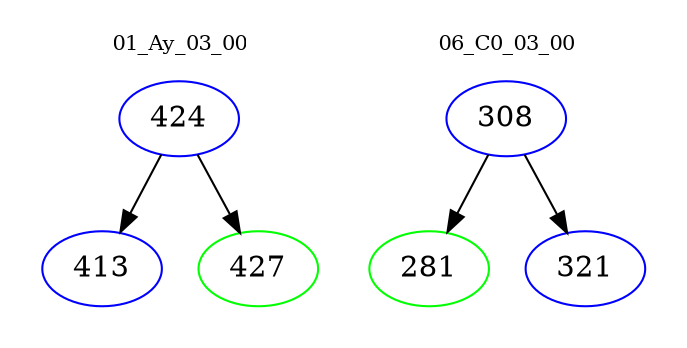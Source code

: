 digraph{
subgraph cluster_0 {
color = white
label = "01_Ay_03_00";
fontsize=10;
T0_424 [label="424", color="blue"]
T0_424 -> T0_413 [color="black"]
T0_413 [label="413", color="blue"]
T0_424 -> T0_427 [color="black"]
T0_427 [label="427", color="green"]
}
subgraph cluster_1 {
color = white
label = "06_C0_03_00";
fontsize=10;
T1_308 [label="308", color="blue"]
T1_308 -> T1_281 [color="black"]
T1_281 [label="281", color="green"]
T1_308 -> T1_321 [color="black"]
T1_321 [label="321", color="blue"]
}
}
